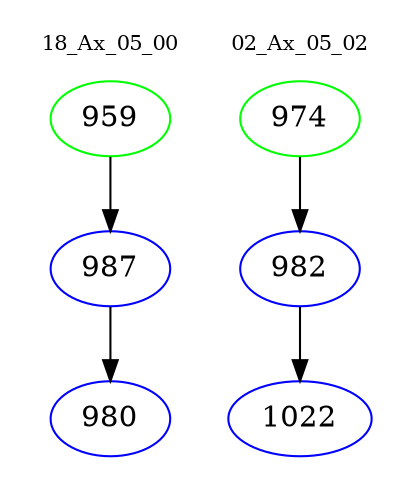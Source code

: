 digraph{
subgraph cluster_0 {
color = white
label = "18_Ax_05_00";
fontsize=10;
T0_959 [label="959", color="green"]
T0_959 -> T0_987 [color="black"]
T0_987 [label="987", color="blue"]
T0_987 -> T0_980 [color="black"]
T0_980 [label="980", color="blue"]
}
subgraph cluster_1 {
color = white
label = "02_Ax_05_02";
fontsize=10;
T1_974 [label="974", color="green"]
T1_974 -> T1_982 [color="black"]
T1_982 [label="982", color="blue"]
T1_982 -> T1_1022 [color="black"]
T1_1022 [label="1022", color="blue"]
}
}
